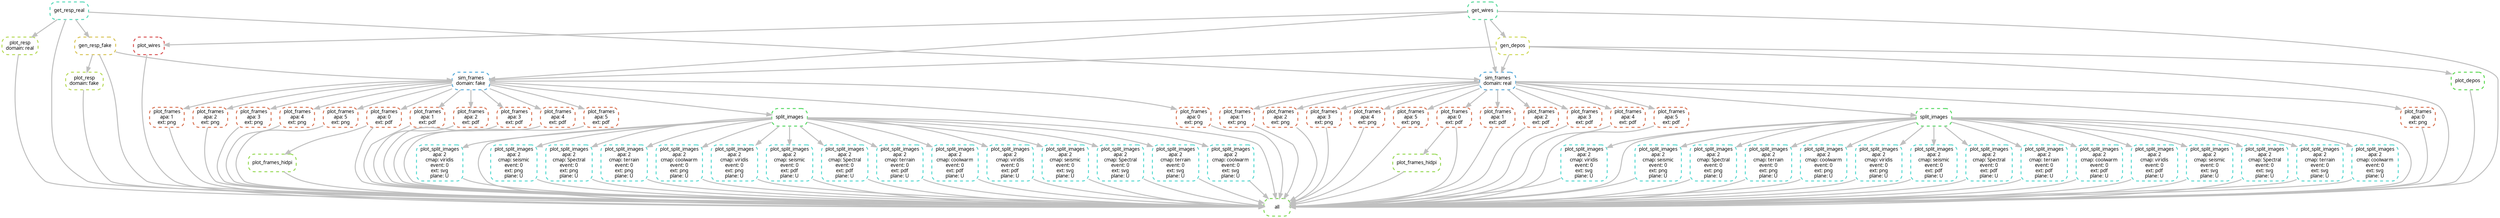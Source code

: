 digraph snakemake_dag {
    graph[bgcolor=white, margin=0];
    node[shape=box, style=rounded, fontname=sans,                 fontsize=10, penwidth=2];
    edge[penwidth=2, color=grey];
	0[label = "all", color = "0.28 0.6 0.85", style="rounded,dashed"];
	1[label = "get_resp_real", color = "0.46 0.6 0.85", style="rounded,dashed"];
	2[label = "gen_resp_fake", color = "0.14 0.6 0.85", style="rounded,dashed"];
	3[label = "plot_resp\ndomain: real", color = "0.21 0.6 0.85", style="rounded,dashed"];
	4[label = "plot_resp\ndomain: fake", color = "0.21 0.6 0.85", style="rounded,dashed"];
	5[label = "get_wires", color = "0.42 0.6 0.85", style="rounded,dashed"];
	6[label = "plot_wires", color = "0.00 0.6 0.85", style="rounded,dashed"];
	7[label = "gen_depos", color = "0.18 0.6 0.85", style="rounded,dashed"];
	8[label = "plot_depos", color = "0.32 0.6 0.85", style="rounded,dashed"];
	9[label = "sim_frames\ndomain: real", color = "0.56 0.6 0.85", style="rounded,dashed"];
	10[label = "sim_frames\ndomain: fake", color = "0.56 0.6 0.85", style="rounded,dashed"];
	11[label = "plot_frames\napa: 0\next: png", color = "0.04 0.6 0.85", style="rounded,dashed"];
	12[label = "plot_frames\napa: 1\next: png", color = "0.04 0.6 0.85", style="rounded,dashed"];
	13[label = "plot_frames\napa: 2\next: png", color = "0.04 0.6 0.85", style="rounded,dashed"];
	14[label = "plot_frames\napa: 3\next: png", color = "0.04 0.6 0.85", style="rounded,dashed"];
	15[label = "plot_frames\napa: 4\next: png", color = "0.04 0.6 0.85", style="rounded,dashed"];
	16[label = "plot_frames\napa: 5\next: png", color = "0.04 0.6 0.85", style="rounded,dashed"];
	17[label = "plot_frames\napa: 0\next: pdf", color = "0.04 0.6 0.85", style="rounded,dashed"];
	18[label = "plot_frames\napa: 1\next: pdf", color = "0.04 0.6 0.85", style="rounded,dashed"];
	19[label = "plot_frames\napa: 2\next: pdf", color = "0.04 0.6 0.85", style="rounded,dashed"];
	20[label = "plot_frames\napa: 3\next: pdf", color = "0.04 0.6 0.85", style="rounded,dashed"];
	21[label = "plot_frames\napa: 4\next: pdf", color = "0.04 0.6 0.85", style="rounded,dashed"];
	22[label = "plot_frames\napa: 5\next: pdf", color = "0.04 0.6 0.85", style="rounded,dashed"];
	23[label = "plot_frames\napa: 0\next: png", color = "0.04 0.6 0.85", style="rounded,dashed"];
	24[label = "plot_frames\napa: 1\next: png", color = "0.04 0.6 0.85", style="rounded,dashed"];
	25[label = "plot_frames\napa: 2\next: png", color = "0.04 0.6 0.85", style="rounded,dashed"];
	26[label = "plot_frames\napa: 3\next: png", color = "0.04 0.6 0.85", style="rounded,dashed"];
	27[label = "plot_frames\napa: 4\next: png", color = "0.04 0.6 0.85", style="rounded,dashed"];
	28[label = "plot_frames\napa: 5\next: png", color = "0.04 0.6 0.85", style="rounded,dashed"];
	29[label = "plot_frames\napa: 0\next: pdf", color = "0.04 0.6 0.85", style="rounded,dashed"];
	30[label = "plot_frames\napa: 1\next: pdf", color = "0.04 0.6 0.85", style="rounded,dashed"];
	31[label = "plot_frames\napa: 2\next: pdf", color = "0.04 0.6 0.85", style="rounded,dashed"];
	32[label = "plot_frames\napa: 3\next: pdf", color = "0.04 0.6 0.85", style="rounded,dashed"];
	33[label = "plot_frames\napa: 4\next: pdf", color = "0.04 0.6 0.85", style="rounded,dashed"];
	34[label = "plot_frames\napa: 5\next: pdf", color = "0.04 0.6 0.85", style="rounded,dashed"];
	35[label = "plot_frames_hidpi", color = "0.25 0.6 0.85", style="rounded,dashed"];
	36[label = "plot_frames_hidpi", color = "0.25 0.6 0.85", style="rounded,dashed"];
	37[label = "split_images", color = "0.35 0.6 0.85", style="rounded,dashed"];
	38[label = "split_images", color = "0.35 0.6 0.85", style="rounded,dashed"];
	39[label = "plot_split_images\napa: 2\ncmap: seismic\nevent: 0\next: png\nplane: U", color = "0.49 0.6 0.85", style="rounded,dashed"];
	40[label = "plot_split_images\napa: 2\ncmap: Spectral\nevent: 0\next: png\nplane: U", color = "0.49 0.6 0.85", style="rounded,dashed"];
	41[label = "plot_split_images\napa: 2\ncmap: terrain\nevent: 0\next: png\nplane: U", color = "0.49 0.6 0.85", style="rounded,dashed"];
	42[label = "plot_split_images\napa: 2\ncmap: coolwarm\nevent: 0\next: png\nplane: U", color = "0.49 0.6 0.85", style="rounded,dashed"];
	43[label = "plot_split_images\napa: 2\ncmap: viridis\nevent: 0\next: png\nplane: U", color = "0.49 0.6 0.85", style="rounded,dashed"];
	44[label = "plot_split_images\napa: 2\ncmap: seismic\nevent: 0\next: pdf\nplane: U", color = "0.49 0.6 0.85", style="rounded,dashed"];
	45[label = "plot_split_images\napa: 2\ncmap: Spectral\nevent: 0\next: pdf\nplane: U", color = "0.49 0.6 0.85", style="rounded,dashed"];
	46[label = "plot_split_images\napa: 2\ncmap: terrain\nevent: 0\next: pdf\nplane: U", color = "0.49 0.6 0.85", style="rounded,dashed"];
	47[label = "plot_split_images\napa: 2\ncmap: coolwarm\nevent: 0\next: pdf\nplane: U", color = "0.49 0.6 0.85", style="rounded,dashed"];
	48[label = "plot_split_images\napa: 2\ncmap: viridis\nevent: 0\next: pdf\nplane: U", color = "0.49 0.6 0.85", style="rounded,dashed"];
	49[label = "plot_split_images\napa: 2\ncmap: seismic\nevent: 0\next: svg\nplane: U", color = "0.49 0.6 0.85", style="rounded,dashed"];
	50[label = "plot_split_images\napa: 2\ncmap: Spectral\nevent: 0\next: svg\nplane: U", color = "0.49 0.6 0.85", style="rounded,dashed"];
	51[label = "plot_split_images\napa: 2\ncmap: terrain\nevent: 0\next: svg\nplane: U", color = "0.49 0.6 0.85", style="rounded,dashed"];
	52[label = "plot_split_images\napa: 2\ncmap: coolwarm\nevent: 0\next: svg\nplane: U", color = "0.49 0.6 0.85", style="rounded,dashed"];
	53[label = "plot_split_images\napa: 2\ncmap: viridis\nevent: 0\next: svg\nplane: U", color = "0.49 0.6 0.85", style="rounded,dashed"];
	54[label = "plot_split_images\napa: 2\ncmap: seismic\nevent: 0\next: png\nplane: U", color = "0.49 0.6 0.85", style="rounded,dashed"];
	55[label = "plot_split_images\napa: 2\ncmap: Spectral\nevent: 0\next: png\nplane: U", color = "0.49 0.6 0.85", style="rounded,dashed"];
	56[label = "plot_split_images\napa: 2\ncmap: terrain\nevent: 0\next: png\nplane: U", color = "0.49 0.6 0.85", style="rounded,dashed"];
	57[label = "plot_split_images\napa: 2\ncmap: coolwarm\nevent: 0\next: png\nplane: U", color = "0.49 0.6 0.85", style="rounded,dashed"];
	58[label = "plot_split_images\napa: 2\ncmap: viridis\nevent: 0\next: png\nplane: U", color = "0.49 0.6 0.85", style="rounded,dashed"];
	59[label = "plot_split_images\napa: 2\ncmap: seismic\nevent: 0\next: pdf\nplane: U", color = "0.49 0.6 0.85", style="rounded,dashed"];
	60[label = "plot_split_images\napa: 2\ncmap: Spectral\nevent: 0\next: pdf\nplane: U", color = "0.49 0.6 0.85", style="rounded,dashed"];
	61[label = "plot_split_images\napa: 2\ncmap: terrain\nevent: 0\next: pdf\nplane: U", color = "0.49 0.6 0.85", style="rounded,dashed"];
	62[label = "plot_split_images\napa: 2\ncmap: coolwarm\nevent: 0\next: pdf\nplane: U", color = "0.49 0.6 0.85", style="rounded,dashed"];
	63[label = "plot_split_images\napa: 2\ncmap: viridis\nevent: 0\next: pdf\nplane: U", color = "0.49 0.6 0.85", style="rounded,dashed"];
	64[label = "plot_split_images\napa: 2\ncmap: seismic\nevent: 0\next: svg\nplane: U", color = "0.49 0.6 0.85", style="rounded,dashed"];
	65[label = "plot_split_images\napa: 2\ncmap: Spectral\nevent: 0\next: svg\nplane: U", color = "0.49 0.6 0.85", style="rounded,dashed"];
	66[label = "plot_split_images\napa: 2\ncmap: terrain\nevent: 0\next: svg\nplane: U", color = "0.49 0.6 0.85", style="rounded,dashed"];
	67[label = "plot_split_images\napa: 2\ncmap: coolwarm\nevent: 0\next: svg\nplane: U", color = "0.49 0.6 0.85", style="rounded,dashed"];
	68[label = "plot_split_images\napa: 2\ncmap: viridis\nevent: 0\next: svg\nplane: U", color = "0.49 0.6 0.85", style="rounded,dashed"];
	1 -> 0
	2 -> 0
	3 -> 0
	4 -> 0
	5 -> 0
	6 -> 0
	7 -> 0
	8 -> 0
	9 -> 0
	10 -> 0
	11 -> 0
	12 -> 0
	13 -> 0
	14 -> 0
	15 -> 0
	16 -> 0
	17 -> 0
	18 -> 0
	19 -> 0
	20 -> 0
	21 -> 0
	22 -> 0
	23 -> 0
	24 -> 0
	25 -> 0
	26 -> 0
	27 -> 0
	28 -> 0
	29 -> 0
	30 -> 0
	31 -> 0
	32 -> 0
	33 -> 0
	34 -> 0
	35 -> 0
	36 -> 0
	37 -> 0
	38 -> 0
	39 -> 0
	40 -> 0
	41 -> 0
	42 -> 0
	43 -> 0
	44 -> 0
	45 -> 0
	46 -> 0
	47 -> 0
	48 -> 0
	49 -> 0
	50 -> 0
	51 -> 0
	52 -> 0
	53 -> 0
	54 -> 0
	55 -> 0
	56 -> 0
	57 -> 0
	58 -> 0
	59 -> 0
	60 -> 0
	61 -> 0
	62 -> 0
	63 -> 0
	64 -> 0
	65 -> 0
	66 -> 0
	67 -> 0
	68 -> 0
	1 -> 2
	1 -> 3
	2 -> 4
	5 -> 6
	5 -> 7
	7 -> 8
	5 -> 9
	1 -> 9
	7 -> 9
	5 -> 10
	2 -> 10
	7 -> 10
	9 -> 11
	9 -> 12
	9 -> 13
	9 -> 14
	9 -> 15
	9 -> 16
	9 -> 17
	9 -> 18
	9 -> 19
	9 -> 20
	9 -> 21
	9 -> 22
	10 -> 23
	10 -> 24
	10 -> 25
	10 -> 26
	10 -> 27
	10 -> 28
	10 -> 29
	10 -> 30
	10 -> 31
	10 -> 32
	10 -> 33
	10 -> 34
	17 -> 35
	29 -> 36
	9 -> 37
	10 -> 38
	37 -> 39
	37 -> 40
	37 -> 41
	37 -> 42
	37 -> 43
	37 -> 44
	37 -> 45
	37 -> 46
	37 -> 47
	37 -> 48
	37 -> 49
	37 -> 50
	37 -> 51
	37 -> 52
	37 -> 53
	38 -> 54
	38 -> 55
	38 -> 56
	38 -> 57
	38 -> 58
	38 -> 59
	38 -> 60
	38 -> 61
	38 -> 62
	38 -> 63
	38 -> 64
	38 -> 65
	38 -> 66
	38 -> 67
	38 -> 68
}            
